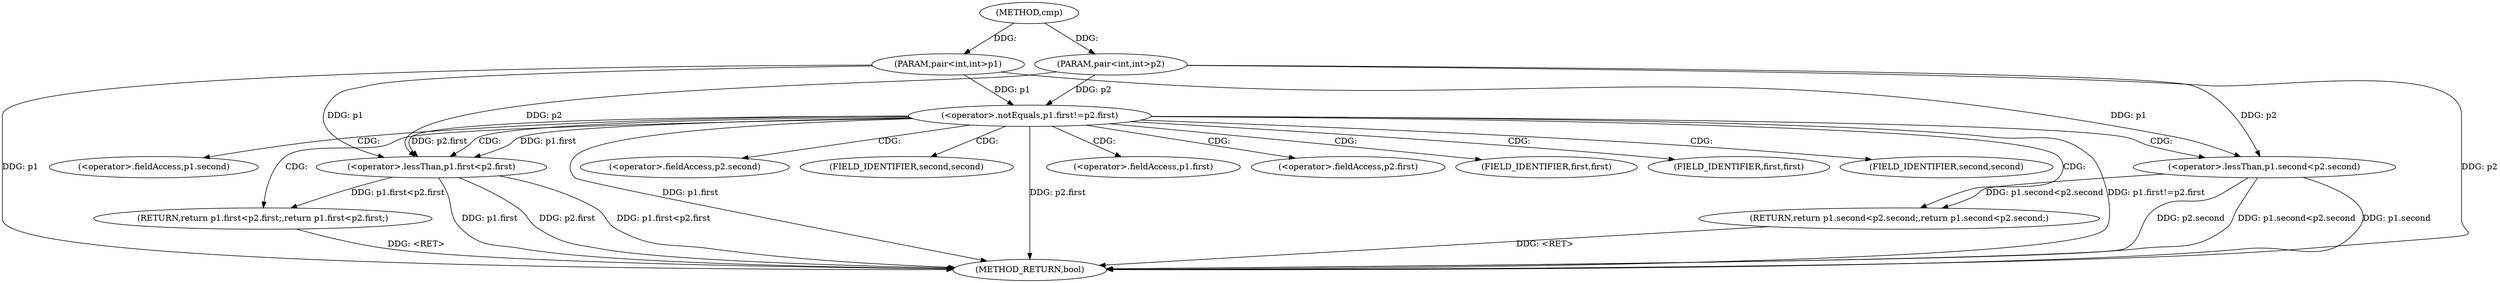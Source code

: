 digraph "cmp" {  
"1000134" [label = "(METHOD,cmp)" ]
"1000163" [label = "(METHOD_RETURN,bool)" ]
"1000135" [label = "(PARAM,pair<int,int>p1)" ]
"1000136" [label = "(PARAM,pair<int,int>p2)" ]
"1000139" [label = "(<operator>.notEquals,p1.first!=p2.first)" ]
"1000146" [label = "(RETURN,return p1.first<p2.first;,return p1.first<p2.first;)" ]
"1000147" [label = "(<operator>.lessThan,p1.first<p2.first)" ]
"1000155" [label = "(RETURN,return p1.second<p2.second;,return p1.second<p2.second;)" ]
"1000156" [label = "(<operator>.lessThan,p1.second<p2.second)" ]
"1000148" [label = "(<operator>.fieldAccess,p1.first)" ]
"1000151" [label = "(<operator>.fieldAccess,p2.first)" ]
"1000150" [label = "(FIELD_IDENTIFIER,first,first)" ]
"1000153" [label = "(FIELD_IDENTIFIER,first,first)" ]
"1000157" [label = "(<operator>.fieldAccess,p1.second)" ]
"1000160" [label = "(<operator>.fieldAccess,p2.second)" ]
"1000159" [label = "(FIELD_IDENTIFIER,second,second)" ]
"1000162" [label = "(FIELD_IDENTIFIER,second,second)" ]
  "1000146" -> "1000163"  [ label = "DDG: <RET>"] 
  "1000155" -> "1000163"  [ label = "DDG: <RET>"] 
  "1000135" -> "1000163"  [ label = "DDG: p1"] 
  "1000136" -> "1000163"  [ label = "DDG: p2"] 
  "1000139" -> "1000163"  [ label = "DDG: p1.first"] 
  "1000139" -> "1000163"  [ label = "DDG: p2.first"] 
  "1000139" -> "1000163"  [ label = "DDG: p1.first!=p2.first"] 
  "1000156" -> "1000163"  [ label = "DDG: p1.second"] 
  "1000156" -> "1000163"  [ label = "DDG: p2.second"] 
  "1000156" -> "1000163"  [ label = "DDG: p1.second<p2.second"] 
  "1000147" -> "1000163"  [ label = "DDG: p1.first"] 
  "1000147" -> "1000163"  [ label = "DDG: p2.first"] 
  "1000147" -> "1000163"  [ label = "DDG: p1.first<p2.first"] 
  "1000134" -> "1000135"  [ label = "DDG: "] 
  "1000134" -> "1000136"  [ label = "DDG: "] 
  "1000147" -> "1000146"  [ label = "DDG: p1.first<p2.first"] 
  "1000135" -> "1000139"  [ label = "DDG: p1"] 
  "1000136" -> "1000139"  [ label = "DDG: p2"] 
  "1000156" -> "1000155"  [ label = "DDG: p1.second<p2.second"] 
  "1000139" -> "1000147"  [ label = "DDG: p1.first"] 
  "1000135" -> "1000147"  [ label = "DDG: p1"] 
  "1000139" -> "1000147"  [ label = "DDG: p2.first"] 
  "1000136" -> "1000147"  [ label = "DDG: p2"] 
  "1000135" -> "1000156"  [ label = "DDG: p1"] 
  "1000136" -> "1000156"  [ label = "DDG: p2"] 
  "1000139" -> "1000155"  [ label = "CDG: "] 
  "1000139" -> "1000156"  [ label = "CDG: "] 
  "1000139" -> "1000147"  [ label = "CDG: "] 
  "1000139" -> "1000151"  [ label = "CDG: "] 
  "1000139" -> "1000160"  [ label = "CDG: "] 
  "1000139" -> "1000153"  [ label = "CDG: "] 
  "1000139" -> "1000150"  [ label = "CDG: "] 
  "1000139" -> "1000148"  [ label = "CDG: "] 
  "1000139" -> "1000146"  [ label = "CDG: "] 
  "1000139" -> "1000162"  [ label = "CDG: "] 
  "1000139" -> "1000159"  [ label = "CDG: "] 
  "1000139" -> "1000157"  [ label = "CDG: "] 
}
